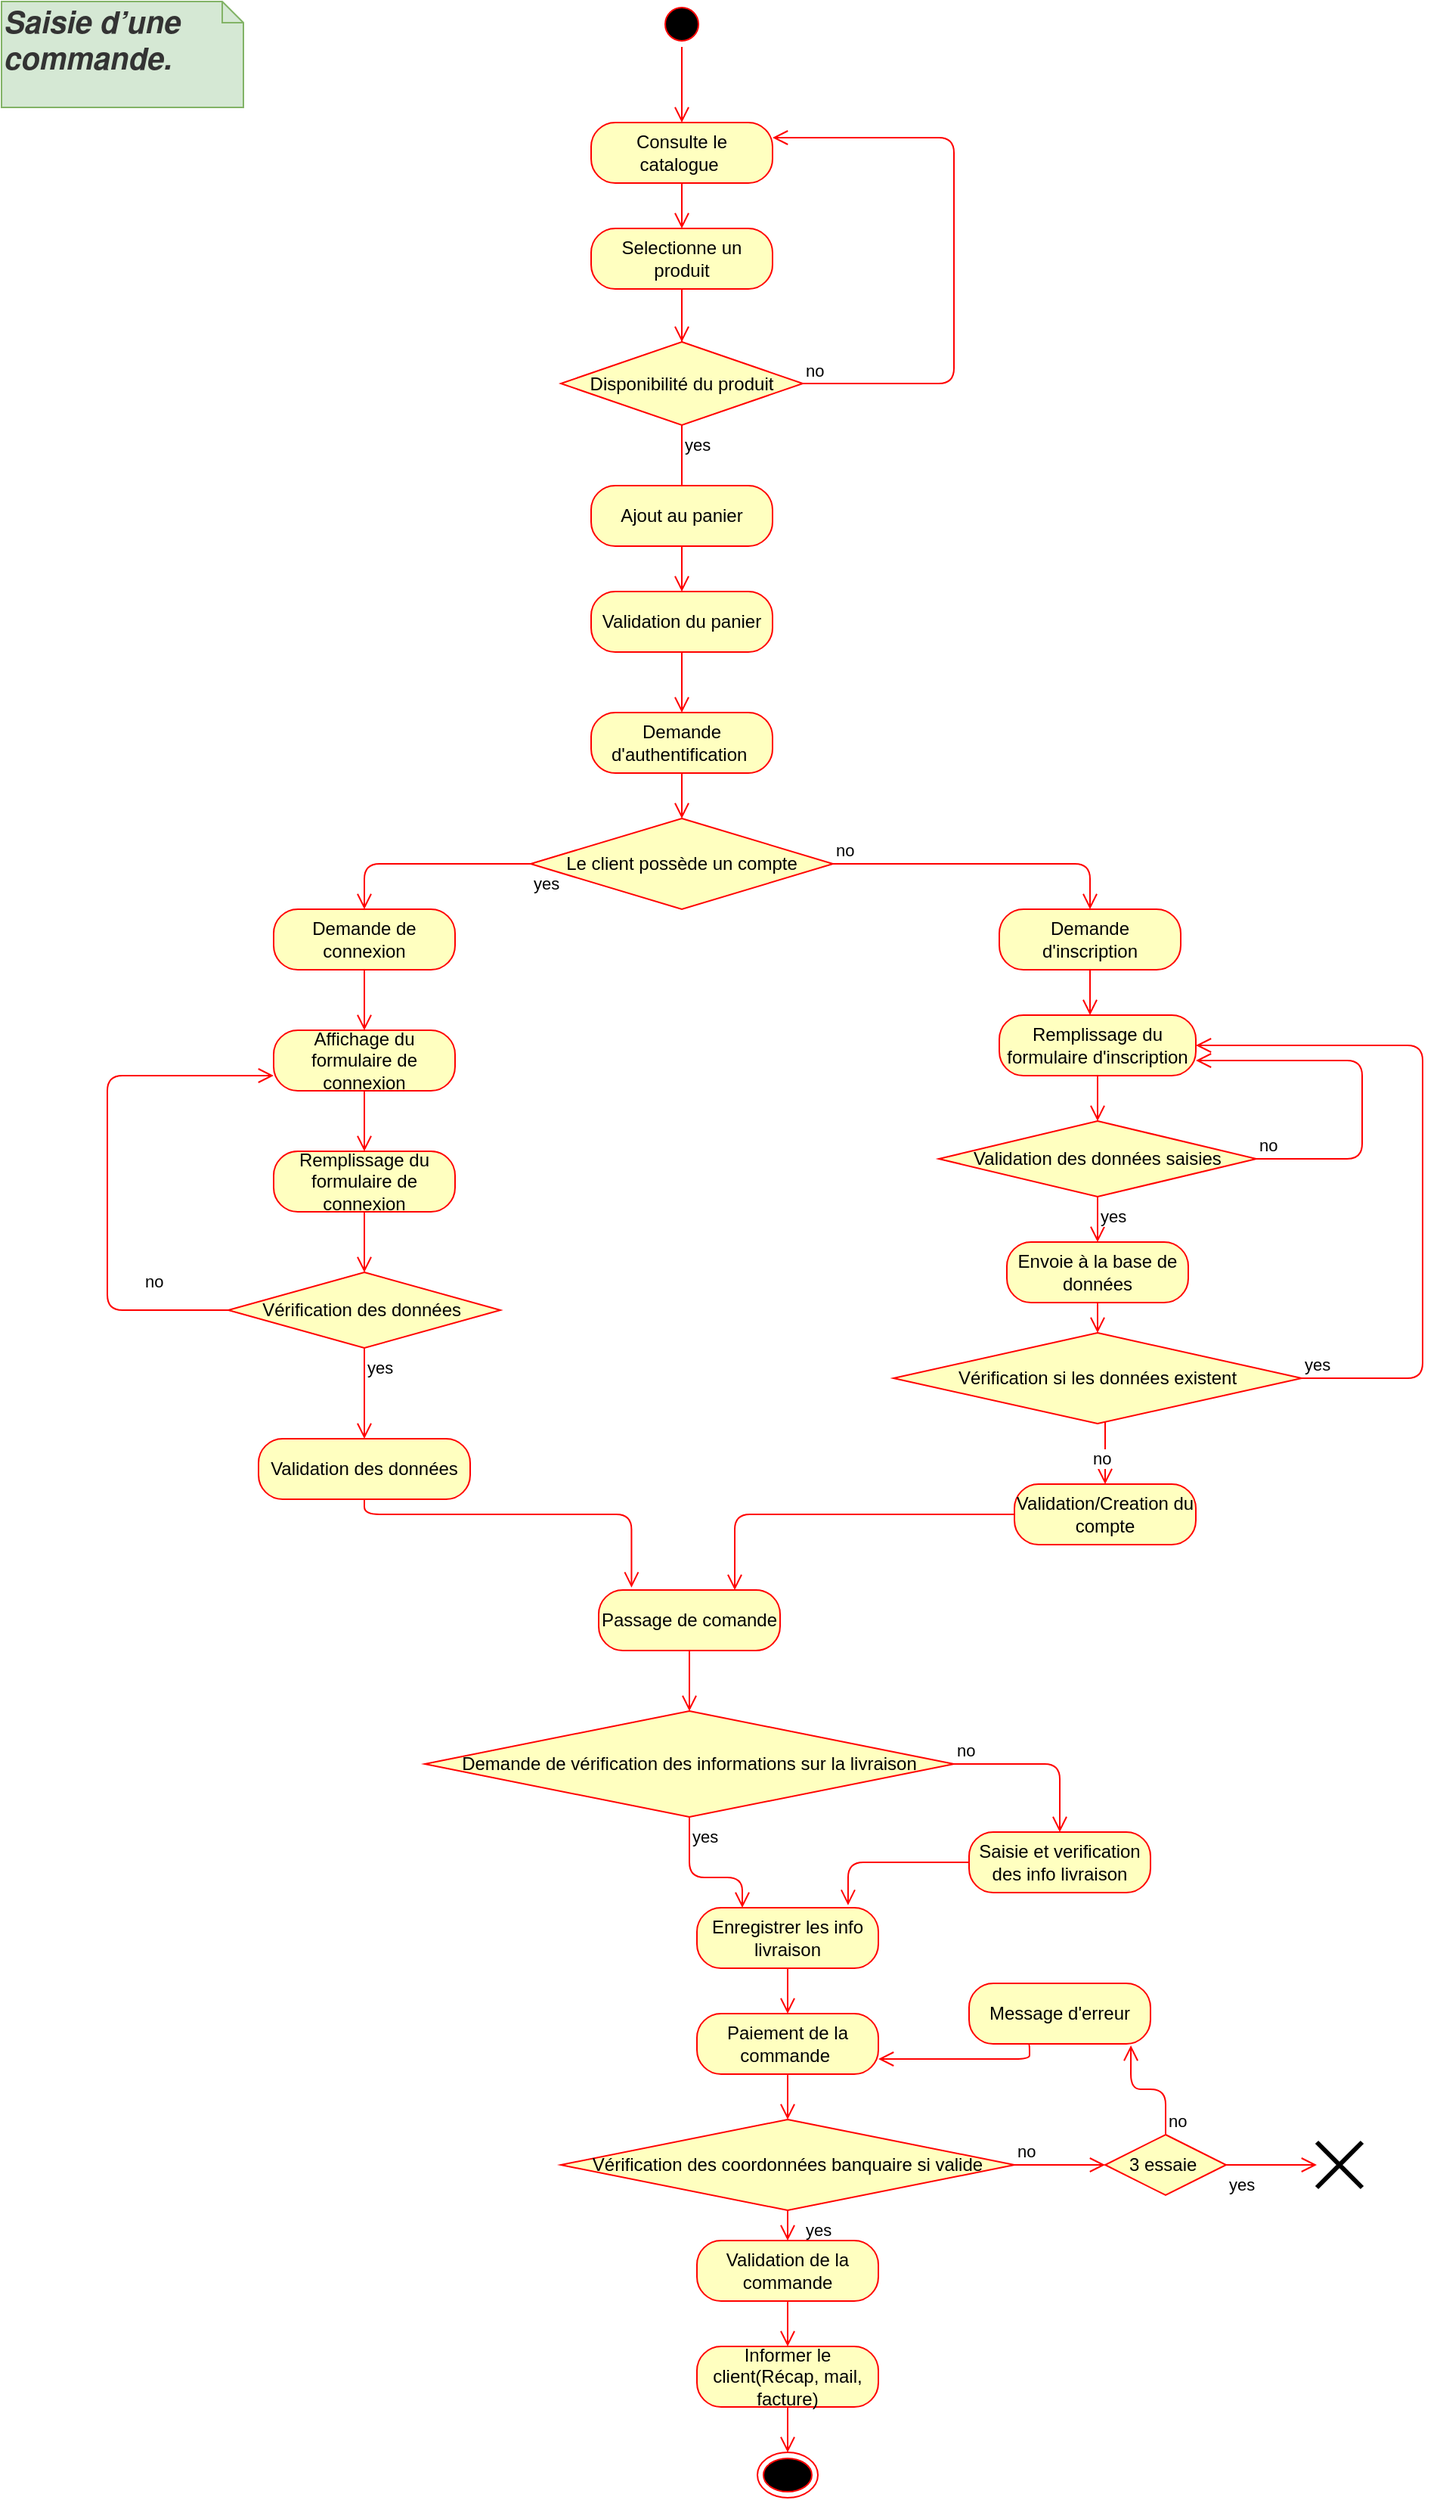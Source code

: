 <mxfile version="12.4.2" type="device" pages="1"><diagram name="Page-1" id="13e1069c-82ec-6db2-03f1-153e76fe0fe0"><mxGraphModel dx="1422" dy="822" grid="1" gridSize="10" guides="1" tooltips="1" connect="1" arrows="1" fold="1" page="1" pageScale="1" pageWidth="1100" pageHeight="850" background="#ffffff" math="0" shadow="0"><root><mxCell id="0"/><mxCell id="1" parent="0"/><mxCell id="GTsMGcesCZ-Y2nVgVBjx-22" value="" style="ellipse;html=1;shape=startState;fillColor=#000000;strokeColor=#ff0000;" parent="1" vertex="1"><mxGeometry x="535" y="40" width="30" height="30" as="geometry"/></mxCell><mxCell id="GTsMGcesCZ-Y2nVgVBjx-23" value="" style="edgeStyle=orthogonalEdgeStyle;html=1;verticalAlign=bottom;endArrow=open;endSize=8;strokeColor=#ff0000;" parent="1" source="GTsMGcesCZ-Y2nVgVBjx-22" edge="1"><mxGeometry relative="1" as="geometry"><mxPoint x="550" y="120" as="targetPoint"/><Array as="points"><mxPoint x="550" y="120"/><mxPoint x="550" y="120"/></Array></mxGeometry></mxCell><mxCell id="GTsMGcesCZ-Y2nVgVBjx-54" value="Selectionne un produit" style="rounded=1;whiteSpace=wrap;html=1;arcSize=40;fontColor=#000000;fillColor=#ffffc0;strokeColor=#ff0000;" parent="1" vertex="1"><mxGeometry x="490" y="190" width="120" height="40" as="geometry"/></mxCell><mxCell id="GTsMGcesCZ-Y2nVgVBjx-55" value="" style="edgeStyle=orthogonalEdgeStyle;html=1;verticalAlign=bottom;endArrow=open;endSize=8;strokeColor=#ff0000;" parent="1" source="GTsMGcesCZ-Y2nVgVBjx-64" edge="1"><mxGeometry relative="1" as="geometry"><mxPoint x="550" y="290" as="targetPoint"/></mxGeometry></mxCell><mxCell id="GTsMGcesCZ-Y2nVgVBjx-60" value="Consulte le catalogue&amp;nbsp;" style="rounded=1;whiteSpace=wrap;html=1;arcSize=40;fontColor=#000000;fillColor=#ffffc0;strokeColor=#ff0000;" parent="1" vertex="1"><mxGeometry x="490" y="120" width="120" height="40" as="geometry"/></mxCell><mxCell id="GTsMGcesCZ-Y2nVgVBjx-61" value="" style="edgeStyle=orthogonalEdgeStyle;html=1;verticalAlign=bottom;endArrow=open;endSize=8;strokeColor=#ff0000;" parent="1" source="GTsMGcesCZ-Y2nVgVBjx-60" edge="1"><mxGeometry relative="1" as="geometry"><mxPoint x="550" y="190" as="targetPoint"/></mxGeometry></mxCell><mxCell id="GTsMGcesCZ-Y2nVgVBjx-65" value="no" style="edgeStyle=orthogonalEdgeStyle;html=1;align=left;verticalAlign=bottom;endArrow=open;endSize=8;strokeColor=#ff0000;entryX=1;entryY=0.25;entryDx=0;entryDy=0;" parent="1" source="GTsMGcesCZ-Y2nVgVBjx-64" target="GTsMGcesCZ-Y2nVgVBjx-60" edge="1"><mxGeometry x="-1" relative="1" as="geometry"><mxPoint x="810" y="220" as="targetPoint"/><Array as="points"><mxPoint x="730" y="293"/><mxPoint x="730" y="130"/></Array></mxGeometry></mxCell><mxCell id="GTsMGcesCZ-Y2nVgVBjx-66" value="yes" style="edgeStyle=orthogonalEdgeStyle;html=1;align=left;verticalAlign=top;endArrow=open;endSize=8;strokeColor=#ff0000;" parent="1" source="GTsMGcesCZ-Y2nVgVBjx-64" edge="1"><mxGeometry x="-1" relative="1" as="geometry"><mxPoint x="550" y="400" as="targetPoint"/><Array as="points"><mxPoint x="550" y="395"/></Array></mxGeometry></mxCell><mxCell id="GTsMGcesCZ-Y2nVgVBjx-67" value="Ajout au panier" style="rounded=1;whiteSpace=wrap;html=1;arcSize=40;fontColor=#000000;fillColor=#ffffc0;strokeColor=#ff0000;" parent="1" vertex="1"><mxGeometry x="490" y="360" width="120" height="40" as="geometry"/></mxCell><mxCell id="GTsMGcesCZ-Y2nVgVBjx-68" value="" style="edgeStyle=orthogonalEdgeStyle;html=1;verticalAlign=bottom;endArrow=open;endSize=8;strokeColor=#ff0000;" parent="1" source="GTsMGcesCZ-Y2nVgVBjx-67" target="GTsMGcesCZ-Y2nVgVBjx-69" edge="1"><mxGeometry relative="1" as="geometry"><mxPoint x="550" y="490" as="targetPoint"/></mxGeometry></mxCell><mxCell id="GTsMGcesCZ-Y2nVgVBjx-69" value="Validation du panier" style="rounded=1;whiteSpace=wrap;html=1;arcSize=40;fontColor=#000000;fillColor=#ffffc0;strokeColor=#ff0000;" parent="1" vertex="1"><mxGeometry x="490" y="430" width="120" height="40" as="geometry"/></mxCell><mxCell id="GTsMGcesCZ-Y2nVgVBjx-70" value="" style="edgeStyle=orthogonalEdgeStyle;html=1;verticalAlign=bottom;endArrow=open;endSize=8;strokeColor=#ff0000;" parent="1" source="GTsMGcesCZ-Y2nVgVBjx-69" edge="1"><mxGeometry relative="1" as="geometry"><mxPoint x="550" y="510" as="targetPoint"/></mxGeometry></mxCell><mxCell id="GTsMGcesCZ-Y2nVgVBjx-77" value="Demande d'authentification&amp;nbsp;" style="rounded=1;whiteSpace=wrap;html=1;arcSize=40;fontColor=#000000;fillColor=#ffffc0;strokeColor=#ff0000;" parent="1" vertex="1"><mxGeometry x="490" y="510" width="120" height="40" as="geometry"/></mxCell><mxCell id="GTsMGcesCZ-Y2nVgVBjx-78" value="" style="edgeStyle=orthogonalEdgeStyle;html=1;verticalAlign=bottom;endArrow=open;endSize=8;strokeColor=#ff0000;" parent="1" source="GTsMGcesCZ-Y2nVgVBjx-77" edge="1"><mxGeometry relative="1" as="geometry"><mxPoint x="550" y="580" as="targetPoint"/></mxGeometry></mxCell><mxCell id="GTsMGcesCZ-Y2nVgVBjx-79" value="Le client possède un compte&lt;br&gt;" style="rhombus;whiteSpace=wrap;html=1;fillColor=#ffffc0;strokeColor=#ff0000;" parent="1" vertex="1"><mxGeometry x="450" y="580" width="200" height="60" as="geometry"/></mxCell><mxCell id="GTsMGcesCZ-Y2nVgVBjx-80" value="no" style="edgeStyle=orthogonalEdgeStyle;html=1;align=left;verticalAlign=bottom;endArrow=open;endSize=8;strokeColor=#ff0000;" parent="1" source="GTsMGcesCZ-Y2nVgVBjx-79" edge="1"><mxGeometry x="-1" relative="1" as="geometry"><mxPoint x="820" y="640" as="targetPoint"/><Array as="points"><mxPoint x="820" y="610"/></Array></mxGeometry></mxCell><mxCell id="GTsMGcesCZ-Y2nVgVBjx-81" value="yes" style="edgeStyle=orthogonalEdgeStyle;html=1;align=left;verticalAlign=top;endArrow=open;endSize=8;strokeColor=#ff0000;" parent="1" source="GTsMGcesCZ-Y2nVgVBjx-79" edge="1"><mxGeometry x="-1" relative="1" as="geometry"><mxPoint x="340" y="640" as="targetPoint"/><Array as="points"><mxPoint x="340" y="610"/></Array></mxGeometry></mxCell><mxCell id="GTsMGcesCZ-Y2nVgVBjx-82" value="Demande d'inscription" style="rounded=1;whiteSpace=wrap;html=1;arcSize=40;fontColor=#000000;fillColor=#ffffc0;strokeColor=#ff0000;" parent="1" vertex="1"><mxGeometry x="760" y="640" width="120" height="40" as="geometry"/></mxCell><mxCell id="GTsMGcesCZ-Y2nVgVBjx-83" value="" style="edgeStyle=orthogonalEdgeStyle;html=1;verticalAlign=bottom;endArrow=open;endSize=8;strokeColor=#ff0000;" parent="1" source="GTsMGcesCZ-Y2nVgVBjx-82" edge="1"><mxGeometry relative="1" as="geometry"><mxPoint x="820" y="710" as="targetPoint"/></mxGeometry></mxCell><mxCell id="GTsMGcesCZ-Y2nVgVBjx-84" value="Demande de connexion" style="rounded=1;whiteSpace=wrap;html=1;arcSize=40;fontColor=#000000;fillColor=#ffffc0;strokeColor=#ff0000;" parent="1" vertex="1"><mxGeometry x="280" y="640" width="120" height="40" as="geometry"/></mxCell><mxCell id="GTsMGcesCZ-Y2nVgVBjx-85" value="" style="edgeStyle=orthogonalEdgeStyle;html=1;verticalAlign=bottom;endArrow=open;endSize=8;strokeColor=#ff0000;entryX=0.5;entryY=0;entryDx=0;entryDy=0;" parent="1" source="GTsMGcesCZ-Y2nVgVBjx-84" target="GTsMGcesCZ-Y2nVgVBjx-116" edge="1"><mxGeometry relative="1" as="geometry"><mxPoint x="340" y="710" as="targetPoint"/></mxGeometry></mxCell><mxCell id="GTsMGcesCZ-Y2nVgVBjx-64" value="Disponibilité du produit" style="rhombus;whiteSpace=wrap;html=1;fillColor=#ffffc0;strokeColor=#ff0000;" parent="1" vertex="1"><mxGeometry x="470" y="265" width="160" height="55" as="geometry"/></mxCell><mxCell id="GTsMGcesCZ-Y2nVgVBjx-87" value="" style="edgeStyle=orthogonalEdgeStyle;html=1;verticalAlign=bottom;endArrow=open;endSize=8;strokeColor=#ff0000;" parent="1" source="GTsMGcesCZ-Y2nVgVBjx-54" target="GTsMGcesCZ-Y2nVgVBjx-64" edge="1"><mxGeometry relative="1" as="geometry"><mxPoint x="550" y="290" as="targetPoint"/><mxPoint x="550" y="230" as="sourcePoint"/></mxGeometry></mxCell><mxCell id="GTsMGcesCZ-Y2nVgVBjx-93" value="Remplissage du formulaire d'inscription" style="rounded=1;whiteSpace=wrap;html=1;arcSize=40;fontColor=#000000;fillColor=#ffffc0;strokeColor=#ff0000;" parent="1" vertex="1"><mxGeometry x="760" y="710" width="130" height="40" as="geometry"/></mxCell><mxCell id="GTsMGcesCZ-Y2nVgVBjx-94" value="" style="edgeStyle=orthogonalEdgeStyle;html=1;verticalAlign=bottom;endArrow=open;endSize=8;strokeColor=#ff0000;" parent="1" source="GTsMGcesCZ-Y2nVgVBjx-93" edge="1"><mxGeometry relative="1" as="geometry"><mxPoint x="825" y="780" as="targetPoint"/></mxGeometry></mxCell><mxCell id="GTsMGcesCZ-Y2nVgVBjx-98" value="Validation des données saisies" style="rhombus;whiteSpace=wrap;html=1;fillColor=#ffffc0;strokeColor=#ff0000;" parent="1" vertex="1"><mxGeometry x="720" y="780" width="210" height="50" as="geometry"/></mxCell><mxCell id="GTsMGcesCZ-Y2nVgVBjx-99" value="no" style="edgeStyle=orthogonalEdgeStyle;html=1;align=left;verticalAlign=bottom;endArrow=open;endSize=8;strokeColor=#ff0000;entryX=1;entryY=0.75;entryDx=0;entryDy=0;" parent="1" source="GTsMGcesCZ-Y2nVgVBjx-98" target="GTsMGcesCZ-Y2nVgVBjx-93" edge="1"><mxGeometry x="-1" relative="1" as="geometry"><mxPoint x="900" y="740" as="targetPoint"/><Array as="points"><mxPoint x="1000" y="805"/><mxPoint x="1000" y="740"/></Array></mxGeometry></mxCell><mxCell id="GTsMGcesCZ-Y2nVgVBjx-100" value="yes" style="edgeStyle=orthogonalEdgeStyle;html=1;align=left;verticalAlign=top;endArrow=open;endSize=8;strokeColor=#ff0000;" parent="1" source="GTsMGcesCZ-Y2nVgVBjx-98" edge="1"><mxGeometry x="-1" relative="1" as="geometry"><mxPoint x="825" y="860" as="targetPoint"/><Array as="points"><mxPoint x="825" y="830"/><mxPoint x="825" y="830"/></Array></mxGeometry></mxCell><mxCell id="GTsMGcesCZ-Y2nVgVBjx-101" value="Envoie à la base de données" style="rounded=1;whiteSpace=wrap;html=1;arcSize=40;fontColor=#000000;fillColor=#ffffc0;strokeColor=#ff0000;" parent="1" vertex="1"><mxGeometry x="765" y="860" width="120" height="40" as="geometry"/></mxCell><mxCell id="GTsMGcesCZ-Y2nVgVBjx-102" value="" style="edgeStyle=orthogonalEdgeStyle;html=1;verticalAlign=bottom;endArrow=open;endSize=8;strokeColor=#ff0000;" parent="1" source="GTsMGcesCZ-Y2nVgVBjx-101" edge="1"><mxGeometry relative="1" as="geometry"><mxPoint x="825" y="920" as="targetPoint"/></mxGeometry></mxCell><mxCell id="GTsMGcesCZ-Y2nVgVBjx-103" value="Vérification si les données existent" style="rhombus;whiteSpace=wrap;html=1;fillColor=#ffffc0;strokeColor=#ff0000;" parent="1" vertex="1"><mxGeometry x="690" y="920" width="270" height="60" as="geometry"/></mxCell><mxCell id="GTsMGcesCZ-Y2nVgVBjx-104" value="yes" style="edgeStyle=orthogonalEdgeStyle;html=1;align=left;verticalAlign=bottom;endArrow=open;endSize=8;strokeColor=#ff0000;exitX=1;exitY=0.5;exitDx=0;exitDy=0;entryX=1;entryY=0.5;entryDx=0;entryDy=0;" parent="1" source="GTsMGcesCZ-Y2nVgVBjx-103" target="GTsMGcesCZ-Y2nVgVBjx-93" edge="1"><mxGeometry x="-1" relative="1" as="geometry"><mxPoint x="1060" y="730" as="targetPoint"/><mxPoint x="990" y="950" as="sourcePoint"/><Array as="points"><mxPoint x="1040" y="950"/><mxPoint x="1040" y="730"/></Array></mxGeometry></mxCell><mxCell id="GTsMGcesCZ-Y2nVgVBjx-105" value="no" style="edgeStyle=orthogonalEdgeStyle;html=1;align=left;verticalAlign=top;endArrow=open;endSize=8;strokeColor=#ff0000;" parent="1" source="GTsMGcesCZ-Y2nVgVBjx-103" edge="1"><mxGeometry x="0.513" y="-22" relative="1" as="geometry"><mxPoint x="830" y="1020" as="targetPoint"/><Array as="points"><mxPoint x="830" y="1010"/><mxPoint x="830" y="1010"/></Array><mxPoint x="12" y="-20" as="offset"/></mxGeometry></mxCell><mxCell id="GTsMGcesCZ-Y2nVgVBjx-110" value="Validation/Creation du compte" style="rounded=1;whiteSpace=wrap;html=1;arcSize=40;fontColor=#000000;fillColor=#ffffc0;strokeColor=#ff0000;" parent="1" vertex="1"><mxGeometry x="770" y="1020" width="120" height="40" as="geometry"/></mxCell><mxCell id="GTsMGcesCZ-Y2nVgVBjx-111" value="" style="edgeStyle=orthogonalEdgeStyle;html=1;verticalAlign=bottom;endArrow=open;endSize=8;strokeColor=#ff0000;entryX=0.75;entryY=0;entryDx=0;entryDy=0;" parent="1" source="GTsMGcesCZ-Y2nVgVBjx-110" target="GTsMGcesCZ-Y2nVgVBjx-127" edge="1"><mxGeometry relative="1" as="geometry"><mxPoint x="660" y="1094.167" as="targetPoint"/><Array as="points"><mxPoint x="585" y="1040"/></Array></mxGeometry></mxCell><mxCell id="GTsMGcesCZ-Y2nVgVBjx-112" value="Remplissage du formulaire de connexion" style="rounded=1;whiteSpace=wrap;html=1;arcSize=40;fontColor=#000000;fillColor=#ffffc0;strokeColor=#ff0000;" parent="1" vertex="1"><mxGeometry x="280" y="800" width="120" height="40" as="geometry"/></mxCell><mxCell id="GTsMGcesCZ-Y2nVgVBjx-113" value="" style="edgeStyle=orthogonalEdgeStyle;html=1;verticalAlign=bottom;endArrow=open;endSize=8;strokeColor=#ff0000;" parent="1" source="GTsMGcesCZ-Y2nVgVBjx-112" edge="1"><mxGeometry relative="1" as="geometry"><mxPoint x="340" y="880" as="targetPoint"/></mxGeometry></mxCell><mxCell id="GTsMGcesCZ-Y2nVgVBjx-116" value="Affichage du formulaire de connexion" style="rounded=1;whiteSpace=wrap;html=1;arcSize=40;fontColor=#000000;fillColor=#ffffc0;strokeColor=#ff0000;" parent="1" vertex="1"><mxGeometry x="280" y="720" width="120" height="40" as="geometry"/></mxCell><mxCell id="GTsMGcesCZ-Y2nVgVBjx-117" value="" style="edgeStyle=orthogonalEdgeStyle;html=1;verticalAlign=bottom;endArrow=open;endSize=8;strokeColor=#ff0000;" parent="1" source="GTsMGcesCZ-Y2nVgVBjx-116" edge="1"><mxGeometry relative="1" as="geometry"><mxPoint x="340" y="800" as="targetPoint"/></mxGeometry></mxCell><mxCell id="GTsMGcesCZ-Y2nVgVBjx-118" value="Vérification des données&amp;nbsp;" style="rhombus;whiteSpace=wrap;html=1;fillColor=#ffffc0;strokeColor=#ff0000;" parent="1" vertex="1"><mxGeometry x="250" y="880" width="180" height="50" as="geometry"/></mxCell><mxCell id="GTsMGcesCZ-Y2nVgVBjx-119" value="no" style="edgeStyle=orthogonalEdgeStyle;html=1;align=left;verticalAlign=bottom;endArrow=open;endSize=8;strokeColor=#ff0000;entryX=0;entryY=0.75;entryDx=0;entryDy=0;" parent="1" source="GTsMGcesCZ-Y2nVgVBjx-118" target="GTsMGcesCZ-Y2nVgVBjx-116" edge="1"><mxGeometry x="-0.667" y="-10" relative="1" as="geometry"><mxPoint x="160" y="750" as="targetPoint"/><Array as="points"><mxPoint x="170" y="905"/><mxPoint x="170" y="750"/></Array><mxPoint as="offset"/></mxGeometry></mxCell><mxCell id="GTsMGcesCZ-Y2nVgVBjx-120" value="yes" style="edgeStyle=orthogonalEdgeStyle;html=1;align=left;verticalAlign=top;endArrow=open;endSize=8;strokeColor=#ff0000;" parent="1" source="GTsMGcesCZ-Y2nVgVBjx-118" target="GTsMGcesCZ-Y2nVgVBjx-121" edge="1"><mxGeometry x="-1" relative="1" as="geometry"><mxPoint x="340" y="970" as="targetPoint"/><Array as="points"><mxPoint x="340" y="970"/><mxPoint x="340" y="970"/></Array></mxGeometry></mxCell><mxCell id="GTsMGcesCZ-Y2nVgVBjx-121" value="Validation des données" style="rounded=1;whiteSpace=wrap;html=1;arcSize=40;fontColor=#000000;fillColor=#ffffc0;strokeColor=#ff0000;" parent="1" vertex="1"><mxGeometry x="270" y="990" width="140" height="40" as="geometry"/></mxCell><mxCell id="GTsMGcesCZ-Y2nVgVBjx-122" value="" style="edgeStyle=orthogonalEdgeStyle;html=1;verticalAlign=bottom;endArrow=open;endSize=8;strokeColor=#ff0000;entryX=0.181;entryY=-0.042;entryDx=0;entryDy=0;entryPerimeter=0;" parent="1" source="GTsMGcesCZ-Y2nVgVBjx-121" target="GTsMGcesCZ-Y2nVgVBjx-127" edge="1"><mxGeometry relative="1" as="geometry"><mxPoint x="440.833" y="1095" as="targetPoint"/><Array as="points"><mxPoint x="340" y="1040"/><mxPoint x="517" y="1040"/></Array></mxGeometry></mxCell><mxCell id="GTsMGcesCZ-Y2nVgVBjx-127" value="Passage de comande" style="rounded=1;whiteSpace=wrap;html=1;arcSize=40;fontColor=#000000;fillColor=#ffffc0;strokeColor=#ff0000;" parent="1" vertex="1"><mxGeometry x="495" y="1090" width="120" height="40" as="geometry"/></mxCell><mxCell id="GTsMGcesCZ-Y2nVgVBjx-128" value="" style="edgeStyle=orthogonalEdgeStyle;html=1;verticalAlign=bottom;endArrow=open;endSize=8;strokeColor=#ff0000;" parent="1" source="GTsMGcesCZ-Y2nVgVBjx-127" edge="1"><mxGeometry relative="1" as="geometry"><mxPoint x="555" y="1170" as="targetPoint"/></mxGeometry></mxCell><mxCell id="GTsMGcesCZ-Y2nVgVBjx-131" value="Demande de vérification des informations sur la livraison" style="rhombus;whiteSpace=wrap;html=1;fillColor=#ffffc0;strokeColor=#ff0000;" parent="1" vertex="1"><mxGeometry x="380" y="1170" width="350" height="70" as="geometry"/></mxCell><mxCell id="GTsMGcesCZ-Y2nVgVBjx-132" value="no" style="edgeStyle=orthogonalEdgeStyle;html=1;align=left;verticalAlign=bottom;endArrow=open;endSize=8;strokeColor=#ff0000;" parent="1" source="GTsMGcesCZ-Y2nVgVBjx-131" edge="1"><mxGeometry x="-1" relative="1" as="geometry"><mxPoint x="800" y="1250" as="targetPoint"/><Array as="points"><mxPoint x="800" y="1205"/></Array></mxGeometry></mxCell><mxCell id="GTsMGcesCZ-Y2nVgVBjx-133" value="yes" style="edgeStyle=orthogonalEdgeStyle;html=1;align=left;verticalAlign=top;endArrow=open;endSize=8;strokeColor=#ff0000;entryX=0.25;entryY=0;entryDx=0;entryDy=0;" parent="1" source="GTsMGcesCZ-Y2nVgVBjx-131" target="GTsMGcesCZ-Y2nVgVBjx-139" edge="1"><mxGeometry x="-1" relative="1" as="geometry"><mxPoint x="555" y="1400" as="targetPoint"/><Array as="points"><mxPoint x="555" y="1280"/><mxPoint x="590" y="1280"/></Array></mxGeometry></mxCell><mxCell id="GTsMGcesCZ-Y2nVgVBjx-135" value="Saisie et verification des info livraison" style="rounded=1;whiteSpace=wrap;html=1;arcSize=40;fontColor=#000000;fillColor=#ffffc0;strokeColor=#ff0000;" parent="1" vertex="1"><mxGeometry x="740" y="1250" width="120" height="40" as="geometry"/></mxCell><mxCell id="GTsMGcesCZ-Y2nVgVBjx-136" value="" style="edgeStyle=orthogonalEdgeStyle;html=1;verticalAlign=bottom;endArrow=open;endSize=8;strokeColor=#ff0000;entryX=0.833;entryY=-0.042;entryDx=0;entryDy=0;entryPerimeter=0;" parent="1" source="GTsMGcesCZ-Y2nVgVBjx-135" target="GTsMGcesCZ-Y2nVgVBjx-139" edge="1"><mxGeometry relative="1" as="geometry"><mxPoint x="670" y="1400" as="targetPoint"/></mxGeometry></mxCell><mxCell id="GTsMGcesCZ-Y2nVgVBjx-139" value="Enregistrer les info livraison" style="rounded=1;whiteSpace=wrap;html=1;arcSize=40;fontColor=#000000;fillColor=#ffffc0;strokeColor=#ff0000;" parent="1" vertex="1"><mxGeometry x="560" y="1300" width="120" height="40" as="geometry"/></mxCell><mxCell id="GTsMGcesCZ-Y2nVgVBjx-140" value="" style="edgeStyle=orthogonalEdgeStyle;html=1;verticalAlign=bottom;endArrow=open;endSize=8;strokeColor=#ff0000;" parent="1" source="GTsMGcesCZ-Y2nVgVBjx-139" edge="1"><mxGeometry relative="1" as="geometry"><mxPoint x="620" y="1370" as="targetPoint"/></mxGeometry></mxCell><mxCell id="GTsMGcesCZ-Y2nVgVBjx-141" value="Paiement de la commande&amp;nbsp;" style="rounded=1;whiteSpace=wrap;html=1;arcSize=40;fontColor=#000000;fillColor=#ffffc0;strokeColor=#ff0000;" parent="1" vertex="1"><mxGeometry x="560" y="1370" width="120" height="40" as="geometry"/></mxCell><mxCell id="GTsMGcesCZ-Y2nVgVBjx-142" value="" style="edgeStyle=orthogonalEdgeStyle;html=1;verticalAlign=bottom;endArrow=open;endSize=8;strokeColor=#ff0000;" parent="1" source="GTsMGcesCZ-Y2nVgVBjx-141" edge="1"><mxGeometry relative="1" as="geometry"><mxPoint x="620" y="1440" as="targetPoint"/></mxGeometry></mxCell><mxCell id="GTsMGcesCZ-Y2nVgVBjx-146" value="Vérification des coordonnées banquaire si valide" style="rhombus;whiteSpace=wrap;html=1;fillColor=#ffffc0;strokeColor=#ff0000;" parent="1" vertex="1"><mxGeometry x="470" y="1440" width="300" height="60" as="geometry"/></mxCell><mxCell id="GTsMGcesCZ-Y2nVgVBjx-147" value="no" style="edgeStyle=orthogonalEdgeStyle;html=1;align=left;verticalAlign=bottom;endArrow=open;endSize=8;strokeColor=#ff0000;" parent="1" source="GTsMGcesCZ-Y2nVgVBjx-146" edge="1"><mxGeometry x="-1" relative="1" as="geometry"><mxPoint x="830" y="1470" as="targetPoint"/><Array as="points"><mxPoint x="810" y="1470"/></Array></mxGeometry></mxCell><mxCell id="GTsMGcesCZ-Y2nVgVBjx-148" value="yes" style="edgeStyle=orthogonalEdgeStyle;html=1;align=left;verticalAlign=top;endArrow=open;endSize=8;strokeColor=#ff0000;" parent="1" source="GTsMGcesCZ-Y2nVgVBjx-146" edge="1"><mxGeometry x="-1" y="10" relative="1" as="geometry"><mxPoint x="620" y="1520" as="targetPoint"/><Array as="points"><mxPoint x="620" y="1520"/><mxPoint x="620" y="1520"/></Array><mxPoint as="offset"/></mxGeometry></mxCell><mxCell id="GTsMGcesCZ-Y2nVgVBjx-149" value="Message d'erreur" style="rounded=1;whiteSpace=wrap;html=1;arcSize=40;fontColor=#000000;fillColor=#ffffc0;strokeColor=#ff0000;" parent="1" vertex="1"><mxGeometry x="740" y="1350" width="120" height="40" as="geometry"/></mxCell><mxCell id="GTsMGcesCZ-Y2nVgVBjx-150" value="" style="edgeStyle=orthogonalEdgeStyle;html=1;verticalAlign=bottom;endArrow=open;endSize=8;strokeColor=#ff0000;exitX=0.325;exitY=1;exitDx=0;exitDy=0;exitPerimeter=0;" parent="1" source="GTsMGcesCZ-Y2nVgVBjx-149" edge="1"><mxGeometry relative="1" as="geometry"><mxPoint x="680" y="1400" as="targetPoint"/><Array as="points"><mxPoint x="780" y="1390"/><mxPoint x="780" y="1400"/></Array></mxGeometry></mxCell><mxCell id="GTsMGcesCZ-Y2nVgVBjx-151" value="Validation de la commande" style="rounded=1;whiteSpace=wrap;html=1;arcSize=40;fontColor=#000000;fillColor=#ffffc0;strokeColor=#ff0000;" parent="1" vertex="1"><mxGeometry x="560" y="1520" width="120" height="40" as="geometry"/></mxCell><mxCell id="GTsMGcesCZ-Y2nVgVBjx-152" value="" style="edgeStyle=orthogonalEdgeStyle;html=1;verticalAlign=bottom;endArrow=open;endSize=8;strokeColor=#ff0000;" parent="1" source="GTsMGcesCZ-Y2nVgVBjx-151" edge="1"><mxGeometry relative="1" as="geometry"><mxPoint x="620" y="1590" as="targetPoint"/><Array as="points"><mxPoint x="620" y="1580"/><mxPoint x="620" y="1580"/></Array></mxGeometry></mxCell><mxCell id="GTsMGcesCZ-Y2nVgVBjx-153" value="Informer le client(Récap, mail, facture)" style="rounded=1;whiteSpace=wrap;html=1;arcSize=40;fontColor=#000000;fillColor=#ffffc0;strokeColor=#ff0000;" parent="1" vertex="1"><mxGeometry x="560" y="1590" width="120" height="40" as="geometry"/></mxCell><mxCell id="GTsMGcesCZ-Y2nVgVBjx-154" value="" style="edgeStyle=orthogonalEdgeStyle;html=1;verticalAlign=bottom;endArrow=open;endSize=8;strokeColor=#ff0000;" parent="1" source="GTsMGcesCZ-Y2nVgVBjx-153" edge="1"><mxGeometry relative="1" as="geometry"><mxPoint x="620" y="1660" as="targetPoint"/></mxGeometry></mxCell><mxCell id="GTsMGcesCZ-Y2nVgVBjx-155" value="" style="ellipse;html=1;shape=endState;fillColor=#000000;strokeColor=#ff0000;" parent="1" vertex="1"><mxGeometry x="600" y="1660" width="40" height="30" as="geometry"/></mxCell><mxCell id="GTsMGcesCZ-Y2nVgVBjx-156" value="&lt;span style=&quot;color: rgb(51 , 51 , 51) ; font-family: &amp;#34;helvetica neue&amp;#34; , &amp;#34;helvetica&amp;#34; , &amp;#34;segoe ui&amp;#34; , &amp;#34;arial&amp;#34; , &amp;#34;freesans&amp;#34; , sans-serif , &amp;#34;apple color emoji&amp;#34; , &amp;#34;segoe ui emoji&amp;#34; , &amp;#34;segoe ui symbol&amp;#34; ; white-space: normal&quot;&gt;&lt;i&gt;&lt;b&gt;&lt;font style=&quot;font-size: 20px&quot;&gt;Saisie d’une commande.&lt;/font&gt;&lt;/b&gt;&lt;/i&gt;&lt;/span&gt;" style="shape=note;whiteSpace=wrap;html=1;size=14;verticalAlign=top;align=left;spacingTop=-6;fillColor=#d5e8d4;strokeColor=#82b366;fontFamily=Comic Sans MS;" parent="1" vertex="1"><mxGeometry x="100" y="40" width="160" height="70" as="geometry"/></mxCell><mxCell id="et0yOoaWVaGaMrhmXOtT-2" value="" style="shape=umlDestroy;whiteSpace=wrap;html=1;strokeWidth=3;" vertex="1" parent="1"><mxGeometry x="970" y="1455" width="30" height="30" as="geometry"/></mxCell><mxCell id="et0yOoaWVaGaMrhmXOtT-5" value="3 essaie&amp;nbsp;" style="rhombus;whiteSpace=wrap;html=1;fillColor=#ffffc0;strokeColor=#ff0000;" vertex="1" parent="1"><mxGeometry x="830" y="1450" width="80" height="40" as="geometry"/></mxCell><mxCell id="et0yOoaWVaGaMrhmXOtT-6" value="no" style="edgeStyle=orthogonalEdgeStyle;html=1;align=left;verticalAlign=bottom;endArrow=open;endSize=8;strokeColor=#ff0000;entryX=0.892;entryY=1.025;entryDx=0;entryDy=0;entryPerimeter=0;" edge="1" source="et0yOoaWVaGaMrhmXOtT-5" parent="1" target="GTsMGcesCZ-Y2nVgVBjx-149"><mxGeometry x="-1" relative="1" as="geometry"><mxPoint x="1010" y="1490" as="targetPoint"/></mxGeometry></mxCell><mxCell id="et0yOoaWVaGaMrhmXOtT-7" value="yes" style="edgeStyle=orthogonalEdgeStyle;html=1;align=left;verticalAlign=top;endArrow=open;endSize=8;strokeColor=#ff0000;" edge="1" source="et0yOoaWVaGaMrhmXOtT-5" parent="1"><mxGeometry x="-1" relative="1" as="geometry"><mxPoint x="970" y="1470" as="targetPoint"/><Array as="points"><mxPoint x="920" y="1470"/><mxPoint x="920" y="1470"/></Array></mxGeometry></mxCell></root></mxGraphModel></diagram></mxfile>